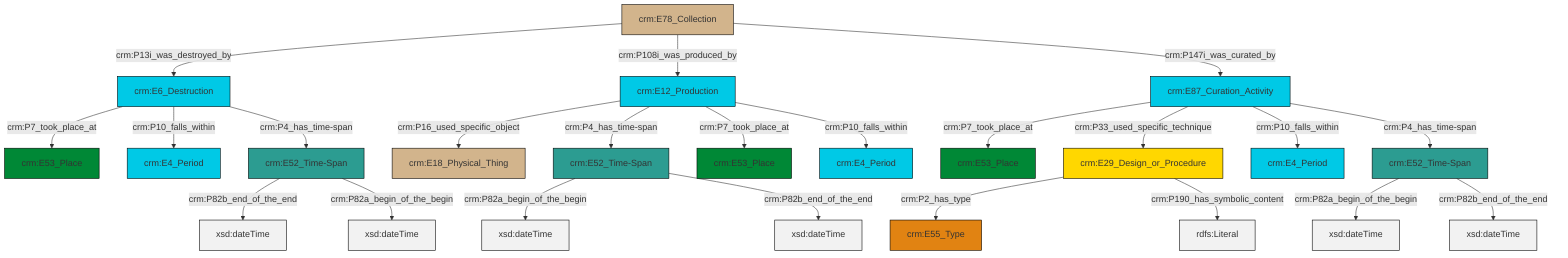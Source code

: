 graph TD
classDef Literal fill:#f2f2f2,stroke:#000000;
classDef CRM_Entity fill:#FFFFFF,stroke:#000000;
classDef Temporal_Entity fill:#00C9E6, stroke:#000000;
classDef Type fill:#E18312, stroke:#000000;
classDef Time-Span fill:#2C9C91, stroke:#000000;
classDef Appellation fill:#FFEB7F, stroke:#000000;
classDef Place fill:#008836, stroke:#000000;
classDef Persistent_Item fill:#B266B2, stroke:#000000;
classDef Conceptual_Object fill:#FFD700, stroke:#000000;
classDef Physical_Thing fill:#D2B48C, stroke:#000000;
classDef Actor fill:#f58aad, stroke:#000000;
classDef PC_Classes fill:#4ce600, stroke:#000000;
classDef Multi fill:#cccccc,stroke:#000000;

8["crm:E52_Time-Span"]:::Time-Span -->|crm:P82b_end_of_the_end| 9[xsd:dateTime]:::Literal
12["crm:E6_Destruction"]:::Temporal_Entity -->|crm:P7_took_place_at| 10["crm:E53_Place"]:::Place
6["crm:E87_Curation_Activity"]:::Temporal_Entity -->|crm:P7_took_place_at| 16["crm:E53_Place"]:::Place
19["crm:E78_Collection"]:::Physical_Thing -->|crm:P13i_was_destroyed_by| 12["crm:E6_Destruction"]:::Temporal_Entity
6["crm:E87_Curation_Activity"]:::Temporal_Entity -->|crm:P33_used_specific_technique| 2["crm:E29_Design_or_Procedure"]:::Conceptual_Object
6["crm:E87_Curation_Activity"]:::Temporal_Entity -->|crm:P10_falls_within| 17["crm:E4_Period"]:::Temporal_Entity
19["crm:E78_Collection"]:::Physical_Thing -->|crm:P108i_was_produced_by| 23["crm:E12_Production"]:::Temporal_Entity
12["crm:E6_Destruction"]:::Temporal_Entity -->|crm:P10_falls_within| 20["crm:E4_Period"]:::Temporal_Entity
23["crm:E12_Production"]:::Temporal_Entity -->|crm:P16_used_specific_object| 24["crm:E18_Physical_Thing"]:::Physical_Thing
4["crm:E52_Time-Span"]:::Time-Span -->|crm:P82a_begin_of_the_begin| 25[xsd:dateTime]:::Literal
4["crm:E52_Time-Span"]:::Time-Span -->|crm:P82b_end_of_the_end| 26[xsd:dateTime]:::Literal
23["crm:E12_Production"]:::Temporal_Entity -->|crm:P4_has_time-span| 4["crm:E52_Time-Span"]:::Time-Span
23["crm:E12_Production"]:::Temporal_Entity -->|crm:P7_took_place_at| 27["crm:E53_Place"]:::Place
2["crm:E29_Design_or_Procedure"]:::Conceptual_Object -->|crm:P2_has_type| 0["crm:E55_Type"]:::Type
13["crm:E52_Time-Span"]:::Time-Span -->|crm:P82a_begin_of_the_begin| 28[xsd:dateTime]:::Literal
23["crm:E12_Production"]:::Temporal_Entity -->|crm:P10_falls_within| 29["crm:E4_Period"]:::Temporal_Entity
12["crm:E6_Destruction"]:::Temporal_Entity -->|crm:P4_has_time-span| 8["crm:E52_Time-Span"]:::Time-Span
19["crm:E78_Collection"]:::Physical_Thing -->|crm:P147i_was_curated_by| 6["crm:E87_Curation_Activity"]:::Temporal_Entity
2["crm:E29_Design_or_Procedure"]:::Conceptual_Object -->|crm:P190_has_symbolic_content| 33[rdfs:Literal]:::Literal
6["crm:E87_Curation_Activity"]:::Temporal_Entity -->|crm:P4_has_time-span| 13["crm:E52_Time-Span"]:::Time-Span
13["crm:E52_Time-Span"]:::Time-Span -->|crm:P82b_end_of_the_end| 37[xsd:dateTime]:::Literal
8["crm:E52_Time-Span"]:::Time-Span -->|crm:P82a_begin_of_the_begin| 38[xsd:dateTime]:::Literal